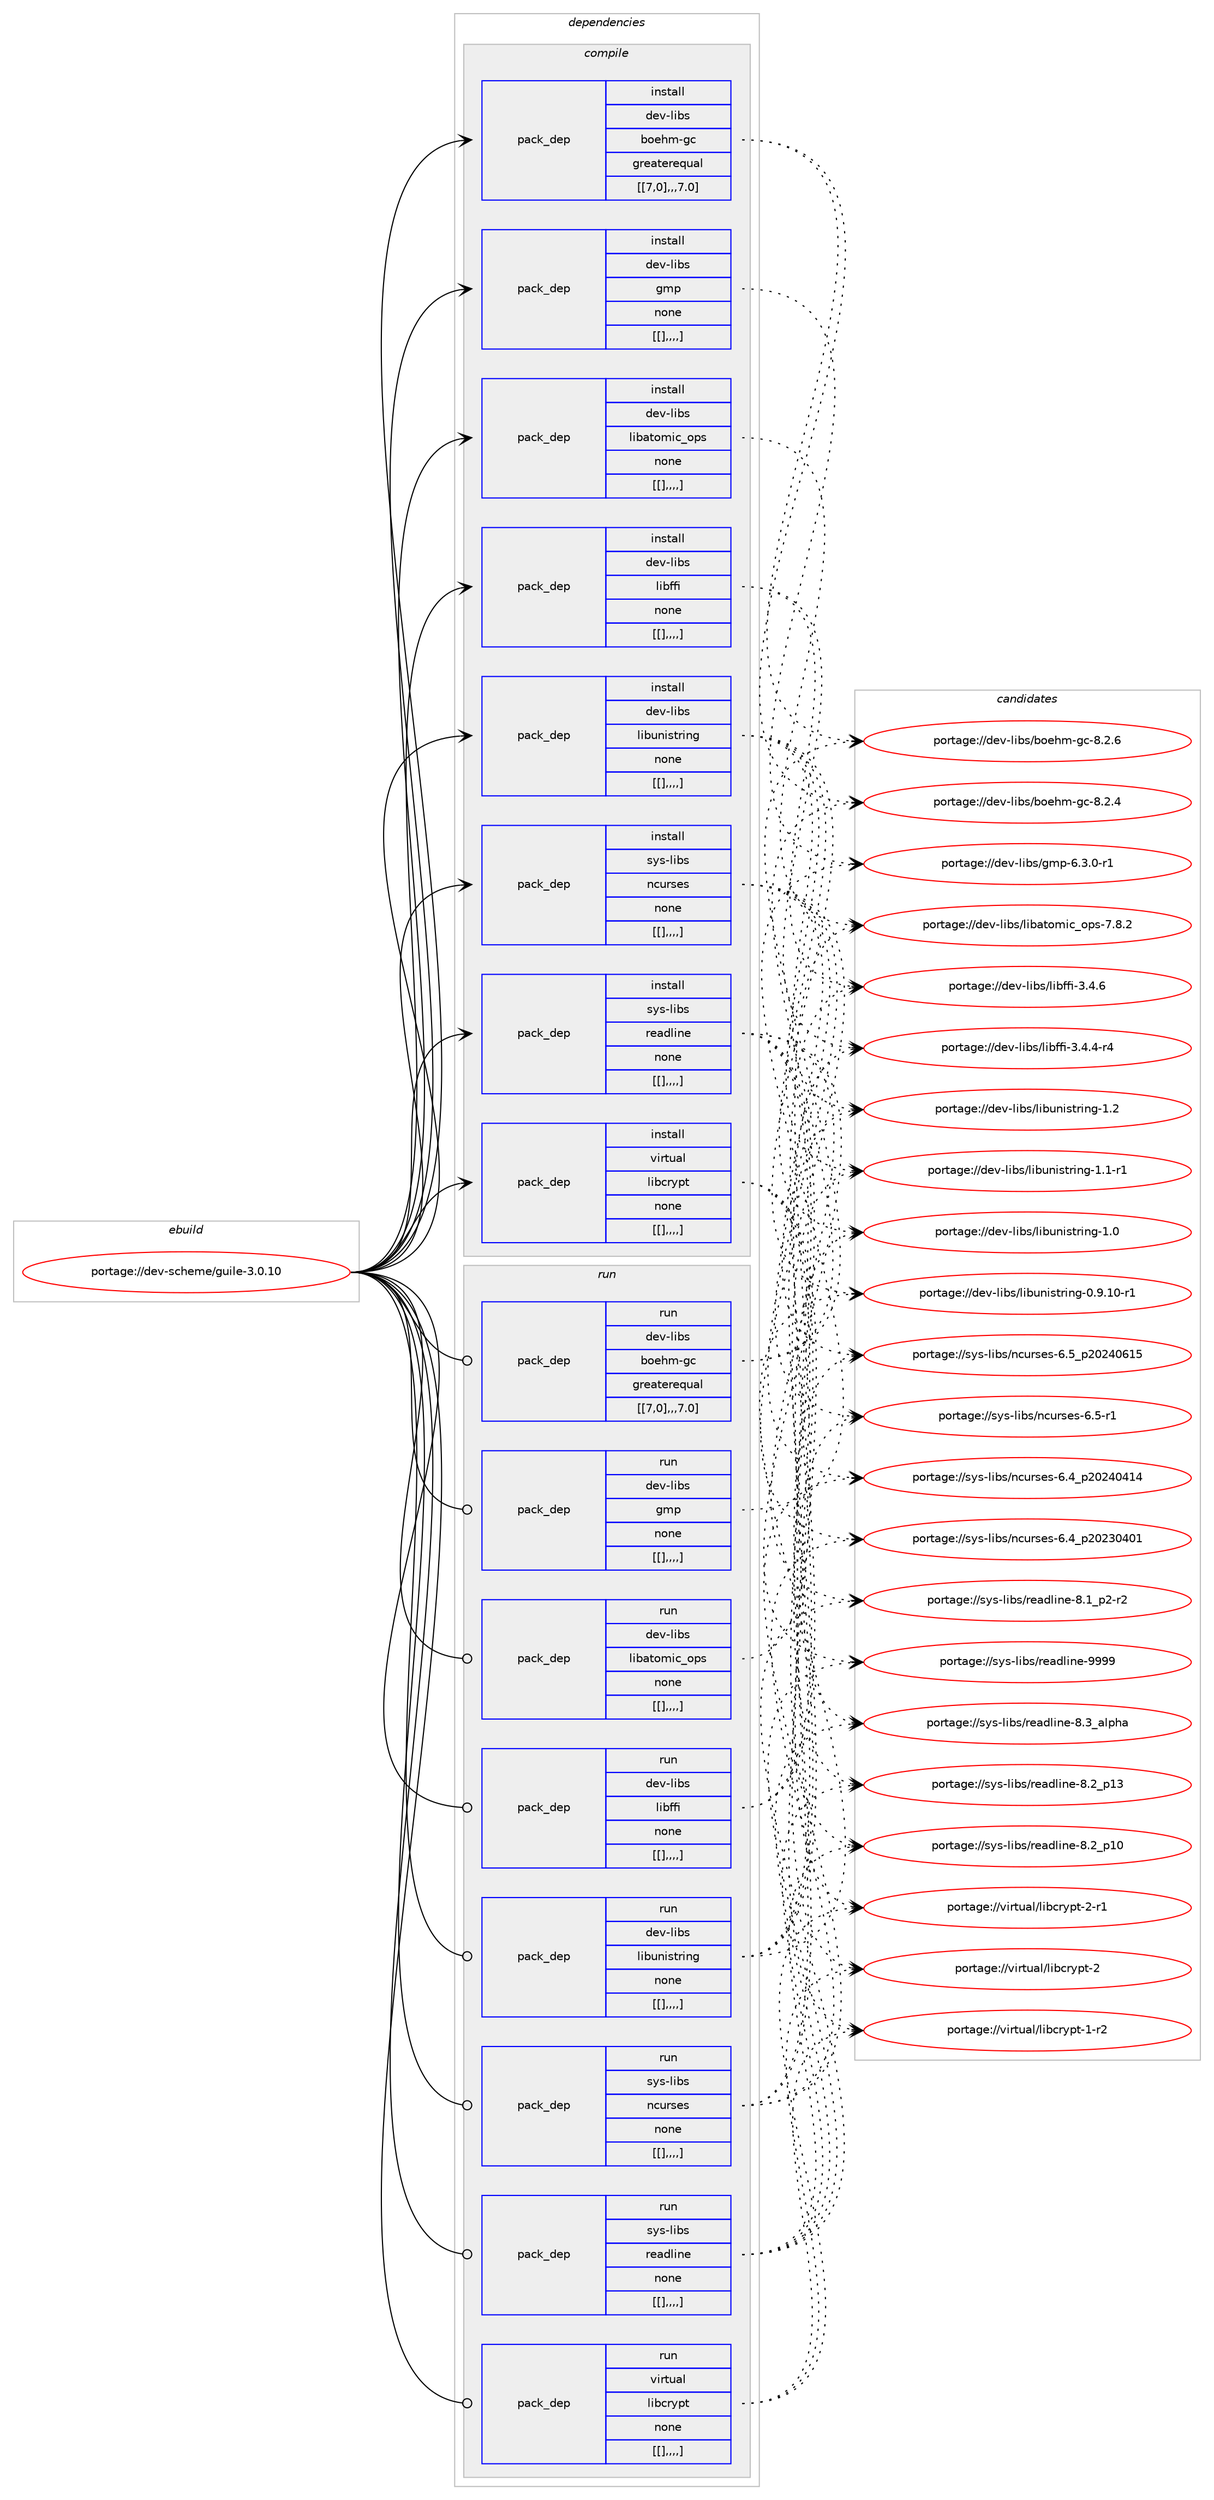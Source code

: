 digraph prolog {

# *************
# Graph options
# *************

newrank=true;
concentrate=true;
compound=true;
graph [rankdir=LR,fontname=Helvetica,fontsize=10,ranksep=1.5];#, ranksep=2.5, nodesep=0.2];
edge  [arrowhead=vee];
node  [fontname=Helvetica,fontsize=10];

# **********
# The ebuild
# **********

subgraph cluster_leftcol {
color=gray;
label=<<i>ebuild</i>>;
id [label="portage://dev-scheme/guile-3.0.10", color=red, width=4, href="../dev-scheme/guile-3.0.10.svg"];
}

# ****************
# The dependencies
# ****************

subgraph cluster_midcol {
color=gray;
label=<<i>dependencies</i>>;
subgraph cluster_compile {
fillcolor="#eeeeee";
style=filled;
label=<<i>compile</i>>;
subgraph pack150033 {
dependency212166 [label=<<TABLE BORDER="0" CELLBORDER="1" CELLSPACING="0" CELLPADDING="4" WIDTH="220"><TR><TD ROWSPAN="6" CELLPADDING="30">pack_dep</TD></TR><TR><TD WIDTH="110">install</TD></TR><TR><TD>dev-libs</TD></TR><TR><TD>boehm-gc</TD></TR><TR><TD>greaterequal</TD></TR><TR><TD>[[7,0],,,7.0]</TD></TR></TABLE>>, shape=none, color=blue];
}
id:e -> dependency212166:w [weight=20,style="solid",arrowhead="vee"];
subgraph pack150034 {
dependency212167 [label=<<TABLE BORDER="0" CELLBORDER="1" CELLSPACING="0" CELLPADDING="4" WIDTH="220"><TR><TD ROWSPAN="6" CELLPADDING="30">pack_dep</TD></TR><TR><TD WIDTH="110">install</TD></TR><TR><TD>dev-libs</TD></TR><TR><TD>gmp</TD></TR><TR><TD>none</TD></TR><TR><TD>[[],,,,]</TD></TR></TABLE>>, shape=none, color=blue];
}
id:e -> dependency212167:w [weight=20,style="solid",arrowhead="vee"];
subgraph pack150035 {
dependency212168 [label=<<TABLE BORDER="0" CELLBORDER="1" CELLSPACING="0" CELLPADDING="4" WIDTH="220"><TR><TD ROWSPAN="6" CELLPADDING="30">pack_dep</TD></TR><TR><TD WIDTH="110">install</TD></TR><TR><TD>dev-libs</TD></TR><TR><TD>libatomic_ops</TD></TR><TR><TD>none</TD></TR><TR><TD>[[],,,,]</TD></TR></TABLE>>, shape=none, color=blue];
}
id:e -> dependency212168:w [weight=20,style="solid",arrowhead="vee"];
subgraph pack150036 {
dependency212169 [label=<<TABLE BORDER="0" CELLBORDER="1" CELLSPACING="0" CELLPADDING="4" WIDTH="220"><TR><TD ROWSPAN="6" CELLPADDING="30">pack_dep</TD></TR><TR><TD WIDTH="110">install</TD></TR><TR><TD>dev-libs</TD></TR><TR><TD>libffi</TD></TR><TR><TD>none</TD></TR><TR><TD>[[],,,,]</TD></TR></TABLE>>, shape=none, color=blue];
}
id:e -> dependency212169:w [weight=20,style="solid",arrowhead="vee"];
subgraph pack150037 {
dependency212170 [label=<<TABLE BORDER="0" CELLBORDER="1" CELLSPACING="0" CELLPADDING="4" WIDTH="220"><TR><TD ROWSPAN="6" CELLPADDING="30">pack_dep</TD></TR><TR><TD WIDTH="110">install</TD></TR><TR><TD>dev-libs</TD></TR><TR><TD>libunistring</TD></TR><TR><TD>none</TD></TR><TR><TD>[[],,,,]</TD></TR></TABLE>>, shape=none, color=blue];
}
id:e -> dependency212170:w [weight=20,style="solid",arrowhead="vee"];
subgraph pack150038 {
dependency212171 [label=<<TABLE BORDER="0" CELLBORDER="1" CELLSPACING="0" CELLPADDING="4" WIDTH="220"><TR><TD ROWSPAN="6" CELLPADDING="30">pack_dep</TD></TR><TR><TD WIDTH="110">install</TD></TR><TR><TD>sys-libs</TD></TR><TR><TD>ncurses</TD></TR><TR><TD>none</TD></TR><TR><TD>[[],,,,]</TD></TR></TABLE>>, shape=none, color=blue];
}
id:e -> dependency212171:w [weight=20,style="solid",arrowhead="vee"];
subgraph pack150039 {
dependency212172 [label=<<TABLE BORDER="0" CELLBORDER="1" CELLSPACING="0" CELLPADDING="4" WIDTH="220"><TR><TD ROWSPAN="6" CELLPADDING="30">pack_dep</TD></TR><TR><TD WIDTH="110">install</TD></TR><TR><TD>sys-libs</TD></TR><TR><TD>readline</TD></TR><TR><TD>none</TD></TR><TR><TD>[[],,,,]</TD></TR></TABLE>>, shape=none, color=blue];
}
id:e -> dependency212172:w [weight=20,style="solid",arrowhead="vee"];
subgraph pack150040 {
dependency212173 [label=<<TABLE BORDER="0" CELLBORDER="1" CELLSPACING="0" CELLPADDING="4" WIDTH="220"><TR><TD ROWSPAN="6" CELLPADDING="30">pack_dep</TD></TR><TR><TD WIDTH="110">install</TD></TR><TR><TD>virtual</TD></TR><TR><TD>libcrypt</TD></TR><TR><TD>none</TD></TR><TR><TD>[[],,,,]</TD></TR></TABLE>>, shape=none, color=blue];
}
id:e -> dependency212173:w [weight=20,style="solid",arrowhead="vee"];
}
subgraph cluster_compileandrun {
fillcolor="#eeeeee";
style=filled;
label=<<i>compile and run</i>>;
}
subgraph cluster_run {
fillcolor="#eeeeee";
style=filled;
label=<<i>run</i>>;
subgraph pack150041 {
dependency212174 [label=<<TABLE BORDER="0" CELLBORDER="1" CELLSPACING="0" CELLPADDING="4" WIDTH="220"><TR><TD ROWSPAN="6" CELLPADDING="30">pack_dep</TD></TR><TR><TD WIDTH="110">run</TD></TR><TR><TD>dev-libs</TD></TR><TR><TD>boehm-gc</TD></TR><TR><TD>greaterequal</TD></TR><TR><TD>[[7,0],,,7.0]</TD></TR></TABLE>>, shape=none, color=blue];
}
id:e -> dependency212174:w [weight=20,style="solid",arrowhead="odot"];
subgraph pack150042 {
dependency212175 [label=<<TABLE BORDER="0" CELLBORDER="1" CELLSPACING="0" CELLPADDING="4" WIDTH="220"><TR><TD ROWSPAN="6" CELLPADDING="30">pack_dep</TD></TR><TR><TD WIDTH="110">run</TD></TR><TR><TD>dev-libs</TD></TR><TR><TD>gmp</TD></TR><TR><TD>none</TD></TR><TR><TD>[[],,,,]</TD></TR></TABLE>>, shape=none, color=blue];
}
id:e -> dependency212175:w [weight=20,style="solid",arrowhead="odot"];
subgraph pack150043 {
dependency212176 [label=<<TABLE BORDER="0" CELLBORDER="1" CELLSPACING="0" CELLPADDING="4" WIDTH="220"><TR><TD ROWSPAN="6" CELLPADDING="30">pack_dep</TD></TR><TR><TD WIDTH="110">run</TD></TR><TR><TD>dev-libs</TD></TR><TR><TD>libatomic_ops</TD></TR><TR><TD>none</TD></TR><TR><TD>[[],,,,]</TD></TR></TABLE>>, shape=none, color=blue];
}
id:e -> dependency212176:w [weight=20,style="solid",arrowhead="odot"];
subgraph pack150044 {
dependency212177 [label=<<TABLE BORDER="0" CELLBORDER="1" CELLSPACING="0" CELLPADDING="4" WIDTH="220"><TR><TD ROWSPAN="6" CELLPADDING="30">pack_dep</TD></TR><TR><TD WIDTH="110">run</TD></TR><TR><TD>dev-libs</TD></TR><TR><TD>libffi</TD></TR><TR><TD>none</TD></TR><TR><TD>[[],,,,]</TD></TR></TABLE>>, shape=none, color=blue];
}
id:e -> dependency212177:w [weight=20,style="solid",arrowhead="odot"];
subgraph pack150045 {
dependency212178 [label=<<TABLE BORDER="0" CELLBORDER="1" CELLSPACING="0" CELLPADDING="4" WIDTH="220"><TR><TD ROWSPAN="6" CELLPADDING="30">pack_dep</TD></TR><TR><TD WIDTH="110">run</TD></TR><TR><TD>dev-libs</TD></TR><TR><TD>libunistring</TD></TR><TR><TD>none</TD></TR><TR><TD>[[],,,,]</TD></TR></TABLE>>, shape=none, color=blue];
}
id:e -> dependency212178:w [weight=20,style="solid",arrowhead="odot"];
subgraph pack150046 {
dependency212179 [label=<<TABLE BORDER="0" CELLBORDER="1" CELLSPACING="0" CELLPADDING="4" WIDTH="220"><TR><TD ROWSPAN="6" CELLPADDING="30">pack_dep</TD></TR><TR><TD WIDTH="110">run</TD></TR><TR><TD>sys-libs</TD></TR><TR><TD>ncurses</TD></TR><TR><TD>none</TD></TR><TR><TD>[[],,,,]</TD></TR></TABLE>>, shape=none, color=blue];
}
id:e -> dependency212179:w [weight=20,style="solid",arrowhead="odot"];
subgraph pack150047 {
dependency212180 [label=<<TABLE BORDER="0" CELLBORDER="1" CELLSPACING="0" CELLPADDING="4" WIDTH="220"><TR><TD ROWSPAN="6" CELLPADDING="30">pack_dep</TD></TR><TR><TD WIDTH="110">run</TD></TR><TR><TD>sys-libs</TD></TR><TR><TD>readline</TD></TR><TR><TD>none</TD></TR><TR><TD>[[],,,,]</TD></TR></TABLE>>, shape=none, color=blue];
}
id:e -> dependency212180:w [weight=20,style="solid",arrowhead="odot"];
subgraph pack150048 {
dependency212181 [label=<<TABLE BORDER="0" CELLBORDER="1" CELLSPACING="0" CELLPADDING="4" WIDTH="220"><TR><TD ROWSPAN="6" CELLPADDING="30">pack_dep</TD></TR><TR><TD WIDTH="110">run</TD></TR><TR><TD>virtual</TD></TR><TR><TD>libcrypt</TD></TR><TR><TD>none</TD></TR><TR><TD>[[],,,,]</TD></TR></TABLE>>, shape=none, color=blue];
}
id:e -> dependency212181:w [weight=20,style="solid",arrowhead="odot"];
}
}

# **************
# The candidates
# **************

subgraph cluster_choices {
rank=same;
color=gray;
label=<<i>candidates</i>>;

subgraph choice150033 {
color=black;
nodesep=1;
choice100101118451081059811547981111011041094510399455646504654 [label="portage://dev-libs/boehm-gc-8.2.6", color=red, width=4,href="../dev-libs/boehm-gc-8.2.6.svg"];
choice100101118451081059811547981111011041094510399455646504652 [label="portage://dev-libs/boehm-gc-8.2.4", color=red, width=4,href="../dev-libs/boehm-gc-8.2.4.svg"];
dependency212166:e -> choice100101118451081059811547981111011041094510399455646504654:w [style=dotted,weight="100"];
dependency212166:e -> choice100101118451081059811547981111011041094510399455646504652:w [style=dotted,weight="100"];
}
subgraph choice150034 {
color=black;
nodesep=1;
choice1001011184510810598115471031091124554465146484511449 [label="portage://dev-libs/gmp-6.3.0-r1", color=red, width=4,href="../dev-libs/gmp-6.3.0-r1.svg"];
dependency212167:e -> choice1001011184510810598115471031091124554465146484511449:w [style=dotted,weight="100"];
}
subgraph choice150035 {
color=black;
nodesep=1;
choice10010111845108105981154710810598971161111091059995111112115455546564650 [label="portage://dev-libs/libatomic_ops-7.8.2", color=red, width=4,href="../dev-libs/libatomic_ops-7.8.2.svg"];
dependency212168:e -> choice10010111845108105981154710810598971161111091059995111112115455546564650:w [style=dotted,weight="100"];
}
subgraph choice150036 {
color=black;
nodesep=1;
choice10010111845108105981154710810598102102105455146524654 [label="portage://dev-libs/libffi-3.4.6", color=red, width=4,href="../dev-libs/libffi-3.4.6.svg"];
choice100101118451081059811547108105981021021054551465246524511452 [label="portage://dev-libs/libffi-3.4.4-r4", color=red, width=4,href="../dev-libs/libffi-3.4.4-r4.svg"];
dependency212169:e -> choice10010111845108105981154710810598102102105455146524654:w [style=dotted,weight="100"];
dependency212169:e -> choice100101118451081059811547108105981021021054551465246524511452:w [style=dotted,weight="100"];
}
subgraph choice150037 {
color=black;
nodesep=1;
choice1001011184510810598115471081059811711010511511611410511010345494650 [label="portage://dev-libs/libunistring-1.2", color=red, width=4,href="../dev-libs/libunistring-1.2.svg"];
choice10010111845108105981154710810598117110105115116114105110103454946494511449 [label="portage://dev-libs/libunistring-1.1-r1", color=red, width=4,href="../dev-libs/libunistring-1.1-r1.svg"];
choice1001011184510810598115471081059811711010511511611410511010345494648 [label="portage://dev-libs/libunistring-1.0", color=red, width=4,href="../dev-libs/libunistring-1.0.svg"];
choice10010111845108105981154710810598117110105115116114105110103454846574649484511449 [label="portage://dev-libs/libunistring-0.9.10-r1", color=red, width=4,href="../dev-libs/libunistring-0.9.10-r1.svg"];
dependency212170:e -> choice1001011184510810598115471081059811711010511511611410511010345494650:w [style=dotted,weight="100"];
dependency212170:e -> choice10010111845108105981154710810598117110105115116114105110103454946494511449:w [style=dotted,weight="100"];
dependency212170:e -> choice1001011184510810598115471081059811711010511511611410511010345494648:w [style=dotted,weight="100"];
dependency212170:e -> choice10010111845108105981154710810598117110105115116114105110103454846574649484511449:w [style=dotted,weight="100"];
}
subgraph choice150038 {
color=black;
nodesep=1;
choice1151211154510810598115471109911711411510111545544653951125048505248544953 [label="portage://sys-libs/ncurses-6.5_p20240615", color=red, width=4,href="../sys-libs/ncurses-6.5_p20240615.svg"];
choice11512111545108105981154711099117114115101115455446534511449 [label="portage://sys-libs/ncurses-6.5-r1", color=red, width=4,href="../sys-libs/ncurses-6.5-r1.svg"];
choice1151211154510810598115471109911711411510111545544652951125048505248524952 [label="portage://sys-libs/ncurses-6.4_p20240414", color=red, width=4,href="../sys-libs/ncurses-6.4_p20240414.svg"];
choice1151211154510810598115471109911711411510111545544652951125048505148524849 [label="portage://sys-libs/ncurses-6.4_p20230401", color=red, width=4,href="../sys-libs/ncurses-6.4_p20230401.svg"];
dependency212171:e -> choice1151211154510810598115471109911711411510111545544653951125048505248544953:w [style=dotted,weight="100"];
dependency212171:e -> choice11512111545108105981154711099117114115101115455446534511449:w [style=dotted,weight="100"];
dependency212171:e -> choice1151211154510810598115471109911711411510111545544652951125048505248524952:w [style=dotted,weight="100"];
dependency212171:e -> choice1151211154510810598115471109911711411510111545544652951125048505148524849:w [style=dotted,weight="100"];
}
subgraph choice150039 {
color=black;
nodesep=1;
choice115121115451081059811547114101971001081051101014557575757 [label="portage://sys-libs/readline-9999", color=red, width=4,href="../sys-libs/readline-9999.svg"];
choice1151211154510810598115471141019710010810511010145564651959710811210497 [label="portage://sys-libs/readline-8.3_alpha", color=red, width=4,href="../sys-libs/readline-8.3_alpha.svg"];
choice1151211154510810598115471141019710010810511010145564650951124951 [label="portage://sys-libs/readline-8.2_p13", color=red, width=4,href="../sys-libs/readline-8.2_p13.svg"];
choice1151211154510810598115471141019710010810511010145564650951124948 [label="portage://sys-libs/readline-8.2_p10", color=red, width=4,href="../sys-libs/readline-8.2_p10.svg"];
choice115121115451081059811547114101971001081051101014556464995112504511450 [label="portage://sys-libs/readline-8.1_p2-r2", color=red, width=4,href="../sys-libs/readline-8.1_p2-r2.svg"];
dependency212172:e -> choice115121115451081059811547114101971001081051101014557575757:w [style=dotted,weight="100"];
dependency212172:e -> choice1151211154510810598115471141019710010810511010145564651959710811210497:w [style=dotted,weight="100"];
dependency212172:e -> choice1151211154510810598115471141019710010810511010145564650951124951:w [style=dotted,weight="100"];
dependency212172:e -> choice1151211154510810598115471141019710010810511010145564650951124948:w [style=dotted,weight="100"];
dependency212172:e -> choice115121115451081059811547114101971001081051101014556464995112504511450:w [style=dotted,weight="100"];
}
subgraph choice150040 {
color=black;
nodesep=1;
choice1181051141161179710847108105989911412111211645504511449 [label="portage://virtual/libcrypt-2-r1", color=red, width=4,href="../virtual/libcrypt-2-r1.svg"];
choice118105114116117971084710810598991141211121164550 [label="portage://virtual/libcrypt-2", color=red, width=4,href="../virtual/libcrypt-2.svg"];
choice1181051141161179710847108105989911412111211645494511450 [label="portage://virtual/libcrypt-1-r2", color=red, width=4,href="../virtual/libcrypt-1-r2.svg"];
dependency212173:e -> choice1181051141161179710847108105989911412111211645504511449:w [style=dotted,weight="100"];
dependency212173:e -> choice118105114116117971084710810598991141211121164550:w [style=dotted,weight="100"];
dependency212173:e -> choice1181051141161179710847108105989911412111211645494511450:w [style=dotted,weight="100"];
}
subgraph choice150041 {
color=black;
nodesep=1;
choice100101118451081059811547981111011041094510399455646504654 [label="portage://dev-libs/boehm-gc-8.2.6", color=red, width=4,href="../dev-libs/boehm-gc-8.2.6.svg"];
choice100101118451081059811547981111011041094510399455646504652 [label="portage://dev-libs/boehm-gc-8.2.4", color=red, width=4,href="../dev-libs/boehm-gc-8.2.4.svg"];
dependency212174:e -> choice100101118451081059811547981111011041094510399455646504654:w [style=dotted,weight="100"];
dependency212174:e -> choice100101118451081059811547981111011041094510399455646504652:w [style=dotted,weight="100"];
}
subgraph choice150042 {
color=black;
nodesep=1;
choice1001011184510810598115471031091124554465146484511449 [label="portage://dev-libs/gmp-6.3.0-r1", color=red, width=4,href="../dev-libs/gmp-6.3.0-r1.svg"];
dependency212175:e -> choice1001011184510810598115471031091124554465146484511449:w [style=dotted,weight="100"];
}
subgraph choice150043 {
color=black;
nodesep=1;
choice10010111845108105981154710810598971161111091059995111112115455546564650 [label="portage://dev-libs/libatomic_ops-7.8.2", color=red, width=4,href="../dev-libs/libatomic_ops-7.8.2.svg"];
dependency212176:e -> choice10010111845108105981154710810598971161111091059995111112115455546564650:w [style=dotted,weight="100"];
}
subgraph choice150044 {
color=black;
nodesep=1;
choice10010111845108105981154710810598102102105455146524654 [label="portage://dev-libs/libffi-3.4.6", color=red, width=4,href="../dev-libs/libffi-3.4.6.svg"];
choice100101118451081059811547108105981021021054551465246524511452 [label="portage://dev-libs/libffi-3.4.4-r4", color=red, width=4,href="../dev-libs/libffi-3.4.4-r4.svg"];
dependency212177:e -> choice10010111845108105981154710810598102102105455146524654:w [style=dotted,weight="100"];
dependency212177:e -> choice100101118451081059811547108105981021021054551465246524511452:w [style=dotted,weight="100"];
}
subgraph choice150045 {
color=black;
nodesep=1;
choice1001011184510810598115471081059811711010511511611410511010345494650 [label="portage://dev-libs/libunistring-1.2", color=red, width=4,href="../dev-libs/libunistring-1.2.svg"];
choice10010111845108105981154710810598117110105115116114105110103454946494511449 [label="portage://dev-libs/libunistring-1.1-r1", color=red, width=4,href="../dev-libs/libunistring-1.1-r1.svg"];
choice1001011184510810598115471081059811711010511511611410511010345494648 [label="portage://dev-libs/libunistring-1.0", color=red, width=4,href="../dev-libs/libunistring-1.0.svg"];
choice10010111845108105981154710810598117110105115116114105110103454846574649484511449 [label="portage://dev-libs/libunistring-0.9.10-r1", color=red, width=4,href="../dev-libs/libunistring-0.9.10-r1.svg"];
dependency212178:e -> choice1001011184510810598115471081059811711010511511611410511010345494650:w [style=dotted,weight="100"];
dependency212178:e -> choice10010111845108105981154710810598117110105115116114105110103454946494511449:w [style=dotted,weight="100"];
dependency212178:e -> choice1001011184510810598115471081059811711010511511611410511010345494648:w [style=dotted,weight="100"];
dependency212178:e -> choice10010111845108105981154710810598117110105115116114105110103454846574649484511449:w [style=dotted,weight="100"];
}
subgraph choice150046 {
color=black;
nodesep=1;
choice1151211154510810598115471109911711411510111545544653951125048505248544953 [label="portage://sys-libs/ncurses-6.5_p20240615", color=red, width=4,href="../sys-libs/ncurses-6.5_p20240615.svg"];
choice11512111545108105981154711099117114115101115455446534511449 [label="portage://sys-libs/ncurses-6.5-r1", color=red, width=4,href="../sys-libs/ncurses-6.5-r1.svg"];
choice1151211154510810598115471109911711411510111545544652951125048505248524952 [label="portage://sys-libs/ncurses-6.4_p20240414", color=red, width=4,href="../sys-libs/ncurses-6.4_p20240414.svg"];
choice1151211154510810598115471109911711411510111545544652951125048505148524849 [label="portage://sys-libs/ncurses-6.4_p20230401", color=red, width=4,href="../sys-libs/ncurses-6.4_p20230401.svg"];
dependency212179:e -> choice1151211154510810598115471109911711411510111545544653951125048505248544953:w [style=dotted,weight="100"];
dependency212179:e -> choice11512111545108105981154711099117114115101115455446534511449:w [style=dotted,weight="100"];
dependency212179:e -> choice1151211154510810598115471109911711411510111545544652951125048505248524952:w [style=dotted,weight="100"];
dependency212179:e -> choice1151211154510810598115471109911711411510111545544652951125048505148524849:w [style=dotted,weight="100"];
}
subgraph choice150047 {
color=black;
nodesep=1;
choice115121115451081059811547114101971001081051101014557575757 [label="portage://sys-libs/readline-9999", color=red, width=4,href="../sys-libs/readline-9999.svg"];
choice1151211154510810598115471141019710010810511010145564651959710811210497 [label="portage://sys-libs/readline-8.3_alpha", color=red, width=4,href="../sys-libs/readline-8.3_alpha.svg"];
choice1151211154510810598115471141019710010810511010145564650951124951 [label="portage://sys-libs/readline-8.2_p13", color=red, width=4,href="../sys-libs/readline-8.2_p13.svg"];
choice1151211154510810598115471141019710010810511010145564650951124948 [label="portage://sys-libs/readline-8.2_p10", color=red, width=4,href="../sys-libs/readline-8.2_p10.svg"];
choice115121115451081059811547114101971001081051101014556464995112504511450 [label="portage://sys-libs/readline-8.1_p2-r2", color=red, width=4,href="../sys-libs/readline-8.1_p2-r2.svg"];
dependency212180:e -> choice115121115451081059811547114101971001081051101014557575757:w [style=dotted,weight="100"];
dependency212180:e -> choice1151211154510810598115471141019710010810511010145564651959710811210497:w [style=dotted,weight="100"];
dependency212180:e -> choice1151211154510810598115471141019710010810511010145564650951124951:w [style=dotted,weight="100"];
dependency212180:e -> choice1151211154510810598115471141019710010810511010145564650951124948:w [style=dotted,weight="100"];
dependency212180:e -> choice115121115451081059811547114101971001081051101014556464995112504511450:w [style=dotted,weight="100"];
}
subgraph choice150048 {
color=black;
nodesep=1;
choice1181051141161179710847108105989911412111211645504511449 [label="portage://virtual/libcrypt-2-r1", color=red, width=4,href="../virtual/libcrypt-2-r1.svg"];
choice118105114116117971084710810598991141211121164550 [label="portage://virtual/libcrypt-2", color=red, width=4,href="../virtual/libcrypt-2.svg"];
choice1181051141161179710847108105989911412111211645494511450 [label="portage://virtual/libcrypt-1-r2", color=red, width=4,href="../virtual/libcrypt-1-r2.svg"];
dependency212181:e -> choice1181051141161179710847108105989911412111211645504511449:w [style=dotted,weight="100"];
dependency212181:e -> choice118105114116117971084710810598991141211121164550:w [style=dotted,weight="100"];
dependency212181:e -> choice1181051141161179710847108105989911412111211645494511450:w [style=dotted,weight="100"];
}
}

}
